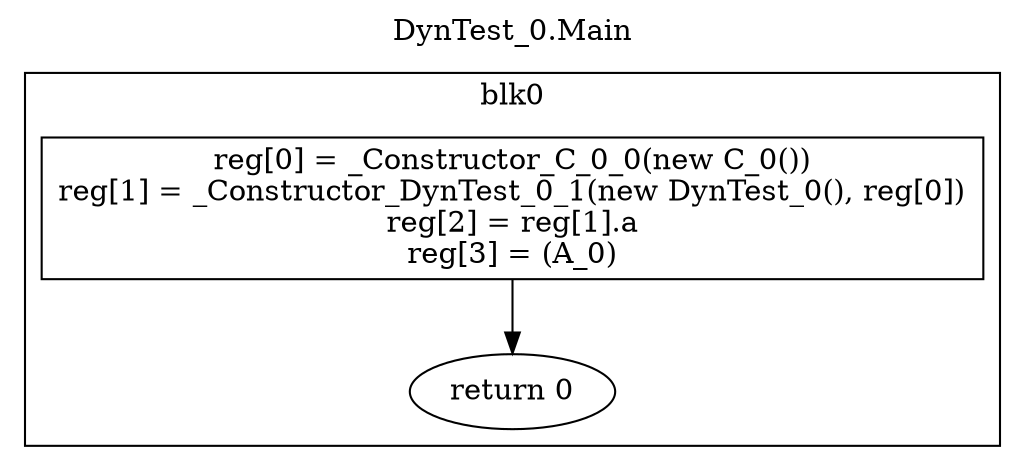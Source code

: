 digraph {
  rankdir=TB;
  b0_l0 -> b0_ret
  b0_l0 [label="reg[0] = _Constructor_C_0_0(new C_0())\nreg[1] = _Constructor_DynTest_0_1(new DynTest_0(), reg[0])\nreg[2] = reg[1].a\nreg[3] = (A_0)\n", shape=box]
  b0_ret [label="return 0"]
  subgraph cluster_b0 {
    label = "blk0";
    b0_l0;
    b0_ret;
  }
  labelloc="t"
  label="DynTest_0.Main"
}